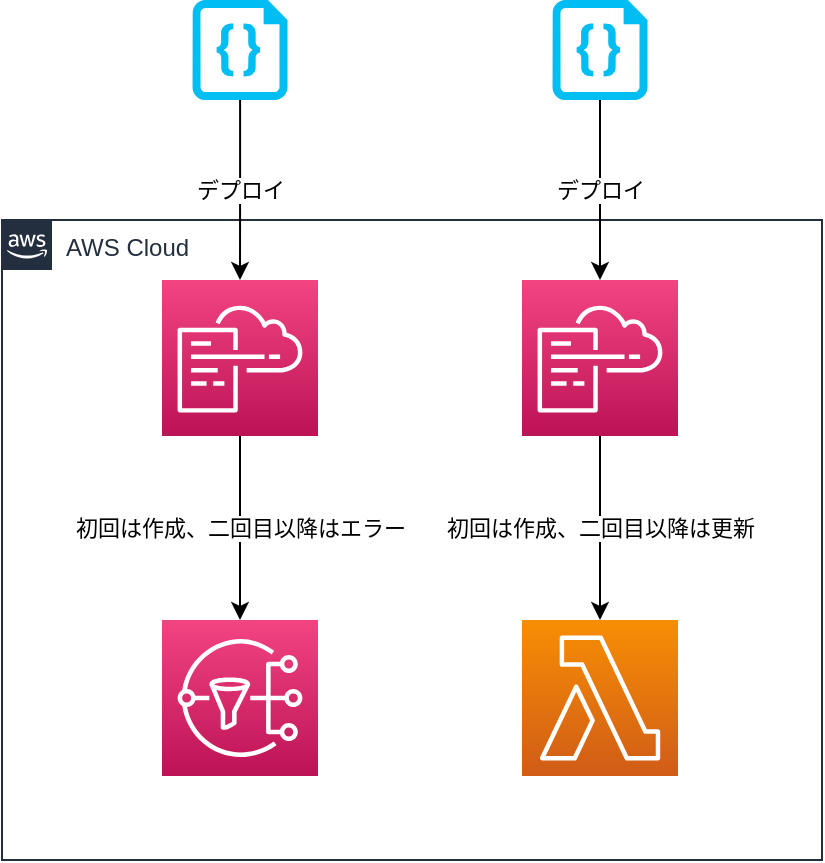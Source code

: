 <mxfile version="12.9.3" type="github">
  <diagram id="L9HsGhVIq-JMPbp2CLdJ" name="Page-1">
    <mxGraphModel dx="1024" dy="534" grid="1" gridSize="10" guides="1" tooltips="1" connect="1" arrows="1" fold="1" page="1" pageScale="1" pageWidth="1654" pageHeight="1169" math="0" shadow="0">
      <root>
        <mxCell id="0" />
        <mxCell id="1" parent="0" />
        <mxCell id="gMO_VNe8nnsR0fHQVzKR-1" value="AWS Cloud" style="points=[[0,0],[0.25,0],[0.5,0],[0.75,0],[1,0],[1,0.25],[1,0.5],[1,0.75],[1,1],[0.75,1],[0.5,1],[0.25,1],[0,1],[0,0.75],[0,0.5],[0,0.25]];outlineConnect=0;gradientColor=none;html=1;whiteSpace=wrap;fontSize=12;fontStyle=0;shape=mxgraph.aws4.group;grIcon=mxgraph.aws4.group_aws_cloud_alt;strokeColor=#232F3E;fillColor=none;verticalAlign=top;align=left;spacingLeft=30;fontColor=#232F3E;dashed=0;" vertex="1" parent="1">
          <mxGeometry x="310" y="150" width="410" height="320" as="geometry" />
        </mxCell>
        <mxCell id="gMO_VNe8nnsR0fHQVzKR-2" value="" style="outlineConnect=0;fontColor=#232F3E;gradientColor=#F34482;gradientDirection=north;fillColor=#BC1356;strokeColor=#ffffff;dashed=0;verticalLabelPosition=bottom;verticalAlign=top;align=center;html=1;fontSize=12;fontStyle=0;aspect=fixed;shape=mxgraph.aws4.resourceIcon;resIcon=mxgraph.aws4.cloudformation;" vertex="1" parent="1">
          <mxGeometry x="390" y="180" width="78" height="78" as="geometry" />
        </mxCell>
        <mxCell id="gMO_VNe8nnsR0fHQVzKR-3" value="" style="outlineConnect=0;fontColor=#232F3E;gradientColor=#F34482;gradientDirection=north;fillColor=#BC1356;strokeColor=#ffffff;dashed=0;verticalLabelPosition=bottom;verticalAlign=top;align=center;html=1;fontSize=12;fontStyle=0;aspect=fixed;shape=mxgraph.aws4.resourceIcon;resIcon=mxgraph.aws4.cloudformation;" vertex="1" parent="1">
          <mxGeometry x="570" y="180" width="78" height="78" as="geometry" />
        </mxCell>
        <mxCell id="gMO_VNe8nnsR0fHQVzKR-4" value="" style="verticalLabelPosition=bottom;html=1;verticalAlign=top;align=center;strokeColor=none;fillColor=#00BEF2;shape=mxgraph.azure.code_file;pointerEvents=1;" vertex="1" parent="1">
          <mxGeometry x="585.25" y="40" width="47.5" height="50" as="geometry" />
        </mxCell>
        <mxCell id="gMO_VNe8nnsR0fHQVzKR-9" value="デプロイ" style="edgeStyle=orthogonalEdgeStyle;rounded=0;orthogonalLoop=1;jettySize=auto;html=1;" edge="1" parent="1" source="gMO_VNe8nnsR0fHQVzKR-5" target="gMO_VNe8nnsR0fHQVzKR-2">
          <mxGeometry relative="1" as="geometry" />
        </mxCell>
        <mxCell id="gMO_VNe8nnsR0fHQVzKR-5" value="" style="verticalLabelPosition=bottom;html=1;verticalAlign=top;align=center;strokeColor=none;fillColor=#00BEF2;shape=mxgraph.azure.code_file;pointerEvents=1;" vertex="1" parent="1">
          <mxGeometry x="405.25" y="40" width="47.5" height="50" as="geometry" />
        </mxCell>
        <mxCell id="gMO_VNe8nnsR0fHQVzKR-7" value="" style="outlineConnect=0;fontColor=#232F3E;gradientColor=#F34482;gradientDirection=north;fillColor=#BC1356;strokeColor=#ffffff;dashed=0;verticalLabelPosition=bottom;verticalAlign=top;align=center;html=1;fontSize=12;fontStyle=0;aspect=fixed;shape=mxgraph.aws4.resourceIcon;resIcon=mxgraph.aws4.sns;" vertex="1" parent="1">
          <mxGeometry x="390" y="350" width="78" height="78" as="geometry" />
        </mxCell>
        <mxCell id="gMO_VNe8nnsR0fHQVzKR-8" value="" style="outlineConnect=0;fontColor=#232F3E;gradientColor=#F78E04;gradientDirection=north;fillColor=#D05C17;strokeColor=#ffffff;dashed=0;verticalLabelPosition=bottom;verticalAlign=top;align=center;html=1;fontSize=12;fontStyle=0;aspect=fixed;shape=mxgraph.aws4.resourceIcon;resIcon=mxgraph.aws4.lambda;" vertex="1" parent="1">
          <mxGeometry x="570" y="350" width="78" height="78" as="geometry" />
        </mxCell>
        <mxCell id="gMO_VNe8nnsR0fHQVzKR-10" value="デプロイ" style="edgeStyle=orthogonalEdgeStyle;rounded=0;orthogonalLoop=1;jettySize=auto;html=1;exitX=0.5;exitY=1;exitDx=0;exitDy=0;exitPerimeter=0;" edge="1" parent="1" source="gMO_VNe8nnsR0fHQVzKR-4" target="gMO_VNe8nnsR0fHQVzKR-3">
          <mxGeometry relative="1" as="geometry">
            <mxPoint x="609" y="80" as="sourcePoint" />
            <mxPoint x="439" y="190" as="targetPoint" />
          </mxGeometry>
        </mxCell>
        <mxCell id="gMO_VNe8nnsR0fHQVzKR-11" value="初回は作成、二回目以降は更新" style="edgeStyle=orthogonalEdgeStyle;rounded=0;orthogonalLoop=1;jettySize=auto;html=1;" edge="1" parent="1" source="gMO_VNe8nnsR0fHQVzKR-3" target="gMO_VNe8nnsR0fHQVzKR-8">
          <mxGeometry relative="1" as="geometry">
            <mxPoint x="619.19" y="89.8" as="sourcePoint" />
            <mxPoint x="619" y="190" as="targetPoint" />
          </mxGeometry>
        </mxCell>
        <mxCell id="gMO_VNe8nnsR0fHQVzKR-12" value="初回は作成、二回目以降はエラー" style="edgeStyle=orthogonalEdgeStyle;rounded=0;orthogonalLoop=1;jettySize=auto;html=1;" edge="1" parent="1" source="gMO_VNe8nnsR0fHQVzKR-2" target="gMO_VNe8nnsR0fHQVzKR-7">
          <mxGeometry relative="1" as="geometry">
            <mxPoint x="619" y="268" as="sourcePoint" />
            <mxPoint x="619" y="360" as="targetPoint" />
          </mxGeometry>
        </mxCell>
      </root>
    </mxGraphModel>
  </diagram>
</mxfile>
